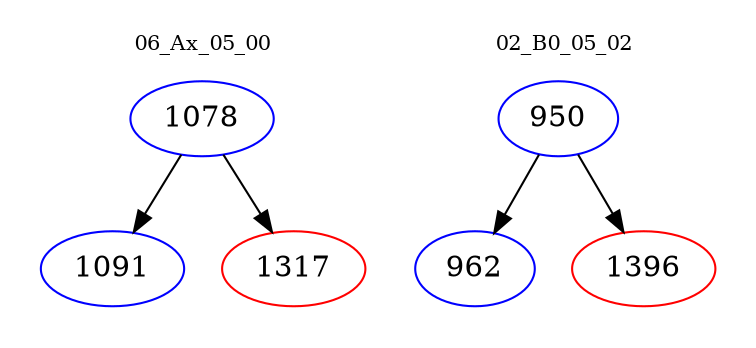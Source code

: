 digraph{
subgraph cluster_0 {
color = white
label = "06_Ax_05_00";
fontsize=10;
T0_1078 [label="1078", color="blue"]
T0_1078 -> T0_1091 [color="black"]
T0_1091 [label="1091", color="blue"]
T0_1078 -> T0_1317 [color="black"]
T0_1317 [label="1317", color="red"]
}
subgraph cluster_1 {
color = white
label = "02_B0_05_02";
fontsize=10;
T1_950 [label="950", color="blue"]
T1_950 -> T1_962 [color="black"]
T1_962 [label="962", color="blue"]
T1_950 -> T1_1396 [color="black"]
T1_1396 [label="1396", color="red"]
}
}
